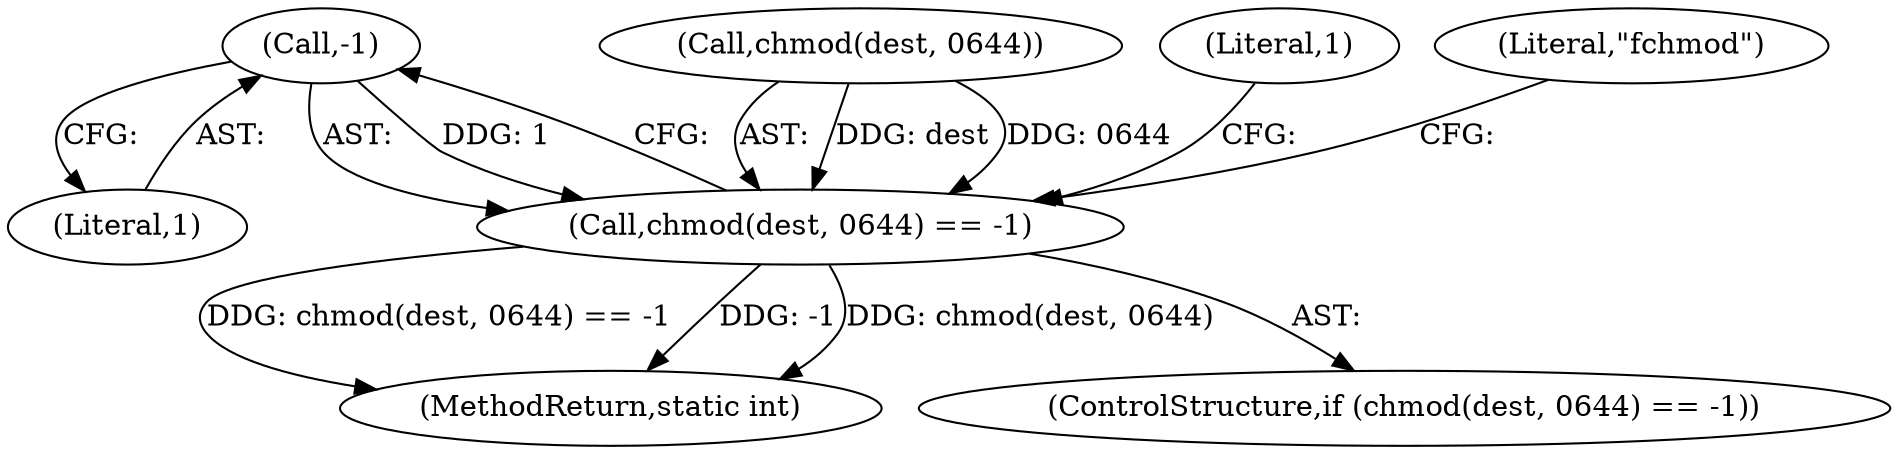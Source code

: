 digraph "1_firejail_903fd8a0789ca3cc3c21d84cd0282481515592ef_2@del" {
"1000214" [label="(Call,-1)"];
"1000210" [label="(Call,chmod(dest, 0644) == -1)"];
"1000210" [label="(Call,chmod(dest, 0644) == -1)"];
"1000211" [label="(Call,chmod(dest, 0644))"];
"1000219" [label="(Literal,1)"];
"1000215" [label="(Literal,1)"];
"1000217" [label="(Literal,\"fchmod\")"];
"1000222" [label="(MethodReturn,static int)"];
"1000214" [label="(Call,-1)"];
"1000209" [label="(ControlStructure,if (chmod(dest, 0644) == -1))"];
"1000214" -> "1000210"  [label="AST: "];
"1000214" -> "1000215"  [label="CFG: "];
"1000215" -> "1000214"  [label="AST: "];
"1000210" -> "1000214"  [label="CFG: "];
"1000214" -> "1000210"  [label="DDG: 1"];
"1000210" -> "1000209"  [label="AST: "];
"1000211" -> "1000210"  [label="AST: "];
"1000217" -> "1000210"  [label="CFG: "];
"1000219" -> "1000210"  [label="CFG: "];
"1000210" -> "1000222"  [label="DDG: chmod(dest, 0644) == -1"];
"1000210" -> "1000222"  [label="DDG: -1"];
"1000210" -> "1000222"  [label="DDG: chmod(dest, 0644)"];
"1000211" -> "1000210"  [label="DDG: dest"];
"1000211" -> "1000210"  [label="DDG: 0644"];
}

